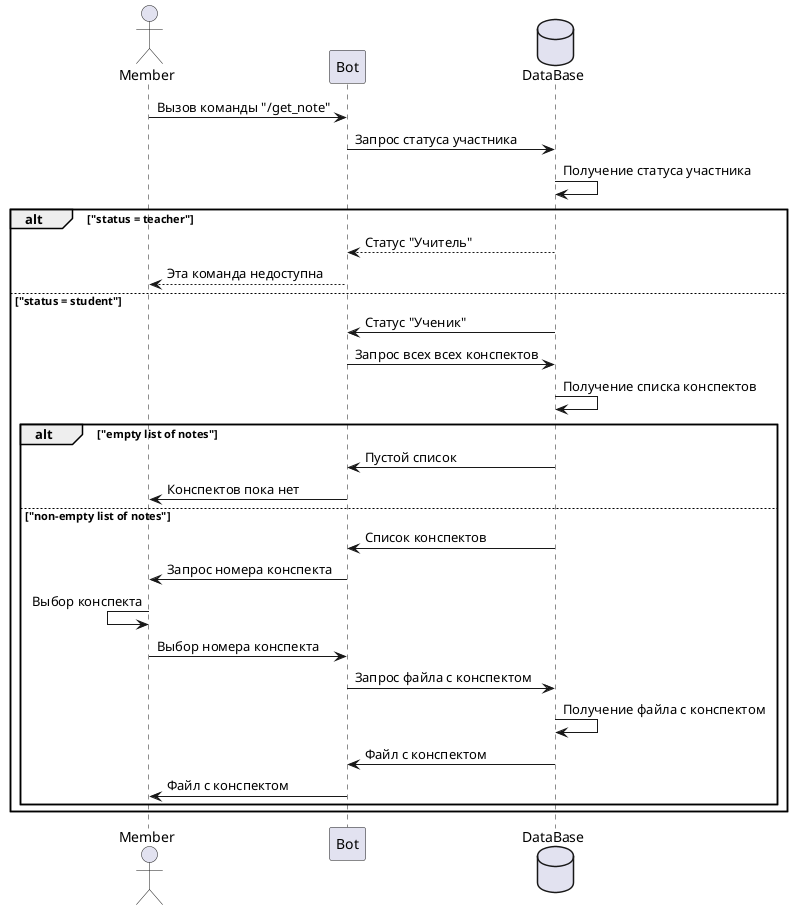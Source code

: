 @startuml
actor Member as mmb
participant Bot as bot
database DataBase as db 

mmb -> bot : Вызов команды "/get_note"
bot -> db : Запрос статуса участника
db -> db: Получение статуса участника

alt "status = teacher"
db --> bot : Статус "Учитель"
bot --> mmb : Эта команда недоступна
else "status = student"
db -> bot : Статус "Ученик"
bot -> db : Запрос всех всех конспектов
db -> db : Получение списка конспектов
    alt "empty list of notes"
    db -> bot : Пустой список
    bot -> mmb : Конспектов пока нет
    else "non-empty list of notes"
    db -> bot : Список конспектов
    bot -> mmb : Запрос номера конспекта
    mmb <- mmb : Выбор конспекта
    mmb -> bot : Выбор номера конспекта
    bot -> db : Запрос файла с конспектом
    db -> db : Получение файла с конспектом
    db -> bot : Файл с конспектом
    bot -> mmb : Файл с конспектом
    end
end
@enduml